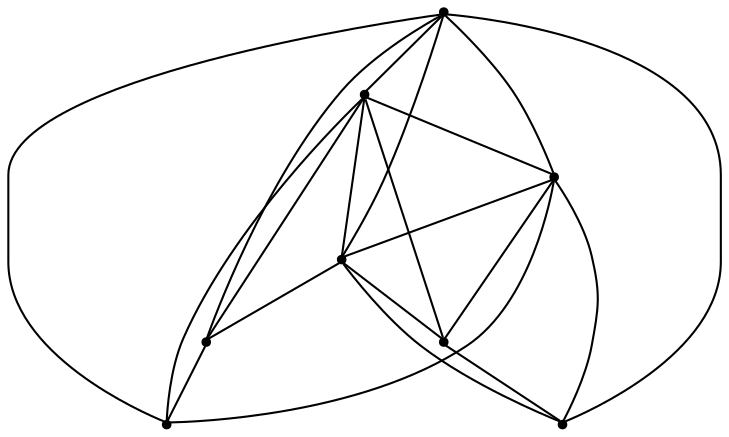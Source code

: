 graph {
  node [shape=point,comment="{\"directed\":false,\"doi\":\"10.1007/978-3-030-68766-3_32\",\"figure\":\"6 (4)\"}"]

  v0 [pos="1517.6011131897449,295.589426163711"]
  v1 [pos="1517.6011131897449,395.5374935713721"]
  v2 [pos="1417.6507716286053,295.589426163711"]
  v3 [pos="1417.6507716286053,395.5374935713722"]
  v4 [pos="1617.5576228274015,295.589426163711"]
  v5 [pos="1617.5576228274015,395.5374935713721"]
  v6 [pos="1317.6974096176248,295.589426163711"]
  v7 [pos="1317.6974096176248,395.5374935713721"]

  v0 -- v1 [id="-1",pos="1517.6011131897449,295.589426163711 1533.3316795482701,327.0482020870122 1533.3316795482701,364.0786540604326 1517.6011131897449,395.5374935713721"]
  v7 -- v3 [id="-3",pos="1317.6974096176248,395.5374935713721 1417.6507716286053,395.5374935713722 1417.6507716286053,395.5374935713722 1417.6507716286053,395.5374935713722"]
  v3 -- v1 [id="-4",pos="1417.6507716286053,395.5374935713722 1517.6011131897449,395.5374935713721 1517.6011131897449,395.5374935713721 1517.6011131897449,395.5374935713721"]
  v1 -- v5 [id="-5",pos="1517.6011131897449,395.5374935713721 1617.5576228274015,395.5374935713721 1617.5576228274015,395.5374935713721 1617.5576228274015,395.5374935713721"]
  v6 -- v2 [id="-8",pos="1317.6974096176248,295.589426163711 1417.6507716286053,295.589426163711 1417.6507716286053,295.589426163711 1417.6507716286053,295.589426163711"]
  v2 -- v0 [id="-9",pos="1417.6507716286053,295.589426163711 1517.6011131897449,295.589426163711 1517.6011131897449,295.589426163711 1517.6011131897449,295.589426163711"]
  v0 -- v4 [id="-10",pos="1517.6011131897449,295.589426163711 1617.5576228274015,295.589426163711 1617.5576228274015,295.589426163711 1617.5576228274015,295.589426163711"]
  v7 -- v2 [id="-12",pos="1317.6974096176248,395.5374935713721 1417.6507716286053,295.589426163711 1417.6507716286053,295.589426163711 1417.6507716286053,295.589426163711"]
  v7 -- v0 [id="-13",pos="1317.6974096176248,395.5374935713721 1517.6011131897449,295.589426163711 1517.6011131897449,295.589426163711 1517.6011131897449,295.589426163711"]
  v6 -- v1 [id="-14",pos="1317.6974096176248,295.589426163711 1517.6011131897449,395.5374935713721 1517.6011131897449,395.5374935713721 1517.6011131897449,395.5374935713721"]
  v6 -- v7 [id="-15",pos="1317.6974096176248,295.589426163711 1317.6974096176248,395.5374935713721 1317.6974096176248,395.5374935713721 1317.6974096176248,395.5374935713721"]
  v3 -- v0 [id="-16",pos="1417.6507716286053,395.5374935713722 1517.6011131897449,295.589426163711 1517.6011131897449,295.589426163711 1517.6011131897449,295.589426163711"]
  v3 -- v4 [id="-18",pos="1417.6507716286053,395.5374935713722 1617.5576228274015,295.589426163711 1617.5576228274015,295.589426163711 1617.5576228274015,295.589426163711"]
  v3 -- v6 [id="-19",pos="1417.6507716286053,395.5374935713722 1317.6974096176248,295.589426163711 1317.6974096176248,295.589426163711 1317.6974096176248,295.589426163711"]
  v2 -- v5 [id="-20",pos="1417.6507716286053,295.589426163711 1617.5576228274015,395.5374935713721 1617.5576228274015,395.5374935713721 1617.5576228274015,395.5374935713721"]
  v1 -- v4 [id="-21",pos="1517.6011131897449,395.5374935713721 1617.5576228274015,295.589426163711 1617.5576228274015,295.589426163711 1617.5576228274015,295.589426163711"]
  v1 -- v2 [id="-22",pos="1517.6011131897449,395.5374935713721 1417.6507716286053,295.589426163711 1417.6507716286053,295.589426163711 1417.6507716286053,295.589426163711"]
  v5 -- v0 [id="-23",pos="1617.5576228274015,395.5374935713721 1517.6011131897449,295.589426163711 1517.6011131897449,295.589426163711 1517.6011131897449,295.589426163711"]
  v4 -- v5 [id="-24",pos="1617.5576228274015,295.589426163711 1617.5576228274015,395.5374935713721 1617.5576228274015,395.5374935713721 1617.5576228274015,395.5374935713721"]
  v2 -- v3 [id="-25",pos="1417.6507716286053,295.589426163711 1401.9192196496058,327.0482020870122 1401.9192196496058,364.0786540604326 1417.6507716286053,395.5374935713722"]
}